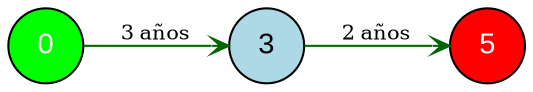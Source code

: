digraph PlanOptimo {
    rankdir=LR;
    node [shape=circle, style=filled, fillcolor=lightblue, fontname=Arial];
    edge [color=darkgreen, arrowhead=vee, arrowsize=0.8];

    "0" [fillcolor=green, fontcolor=white];
    "3";
    "5" [fillcolor=red, fontcolor=white];

    "0" -> "3" [label="3 años", fontsize=10];
    "3" -> "5" [label="2 años", fontsize=10];
}
